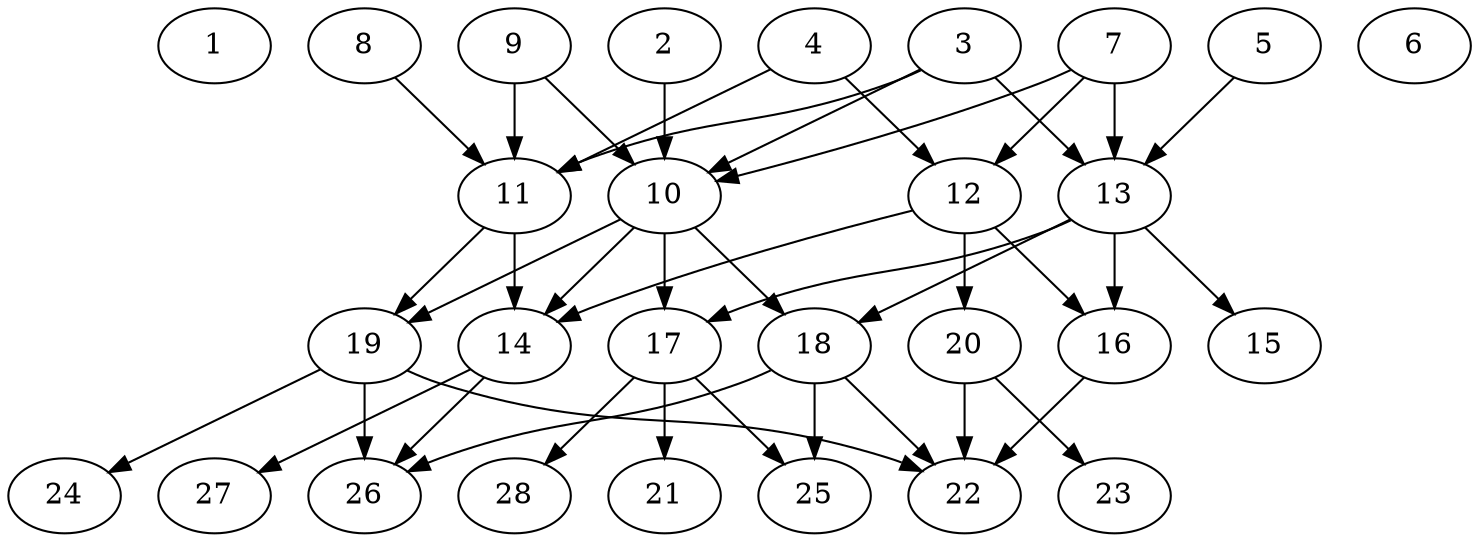 // DAG (tier=2-normal, mode=data, n=28, ccr=0.404, fat=0.644, density=0.561, regular=0.416, jump=0.197, mindata=2097152, maxdata=16777216)
// DAG automatically generated by daggen at Sun Aug 24 16:33:34 2025
// /home/ermia/Project/Environments/daggen/bin/daggen --dot --ccr 0.404 --fat 0.644 --regular 0.416 --density 0.561 --jump 0.197 --mindata 2097152 --maxdata 16777216 -n 28 
digraph G {
  1 [size="295552282145803776", alpha="0.11", expect_size="147776141072901888"]
  2 [size="1944582551686467", alpha="0.18", expect_size="972291275843233"]
  2 -> 10 [size ="216650263560192"]
  3 [size="44465006471452736", alpha="0.09", expect_size="22232503235726368"]
  3 -> 10 [size ="1545857925120000"]
  3 -> 11 [size ="1545857925120000"]
  3 -> 13 [size ="1545857925120000"]
  4 [size="50405951999895552", alpha="0.11", expect_size="25202975999947776"]
  4 -> 11 [size ="1429914871922688"]
  4 -> 12 [size ="1429914871922688"]
  5 [size="33688753090682945536", alpha="0.17", expect_size="16844376545341472768"]
  5 -> 13 [size ="83447490019328"]
  6 [size="1064107109622218752000", alpha="0.18", expect_size="532053554811109376000"]
  7 [size="13442906520497552", alpha="0.01", expect_size="6721453260248776"]
  7 -> 10 [size ="404841008463872"]
  7 -> 12 [size ="404841008463872"]
  7 -> 13 [size ="404841008463872"]
  8 [size="35691422188593244", alpha="0.18", expect_size="17845711094296622"]
  8 -> 11 [size ="865407799918592"]
  9 [size="1838421973163210496", alpha="0.20", expect_size="919210986581605248"]
  9 -> 10 [size ="1425537360723968"]
  9 -> 11 [size ="1425537360723968"]
  10 [size="685766777412116224", alpha="0.03", expect_size="342883388706058112"]
  10 -> 14 [size ="437648183263232"]
  10 -> 17 [size ="437648183263232"]
  10 -> 18 [size ="437648183263232"]
  10 -> 19 [size ="437648183263232"]
  11 [size="3013138824411742208000", alpha="0.12", expect_size="1506569412205871104000"]
  11 -> 14 [size ="1668922159923200"]
  11 -> 19 [size ="1668922159923200"]
  12 [size="12134248651012832", alpha="0.08", expect_size="6067124325506416"]
  12 -> 14 [size ="362865420664832"]
  12 -> 16 [size ="362865420664832"]
  12 -> 20 [size ="362865420664832"]
  13 [size="3751458177062352715776", alpha="0.09", expect_size="1875729088531176357888"]
  13 -> 15 [size ="1931479307255808"]
  13 -> 16 [size ="1931479307255808"]
  13 -> 17 [size ="1931479307255808"]
  13 -> 18 [size ="1931479307255808"]
  14 [size="617954669110879059968", alpha="0.16", expect_size="308977334555439529984"]
  14 -> 26 [size ="580400439099392"]
  14 -> 27 [size ="580400439099392"]
  15 [size="233672048017145856000", alpha="0.17", expect_size="116836024008572928000"]
  16 [size="56396913439670272000", alpha="0.18", expect_size="28198456719835136000"]
  16 -> 22 [size ="117650436915200"]
  17 [size="45174005762042626048", alpha="0.09", expect_size="22587002881021313024"]
  17 -> 21 [size ="101472662454272"]
  17 -> 25 [size ="101472662454272"]
  17 -> 28 [size ="101472662454272"]
  18 [size="1431100095125782528000", alpha="0.09", expect_size="715550047562891264000"]
  18 -> 22 [size ="1015944524595200"]
  18 -> 25 [size ="1015944524595200"]
  18 -> 26 [size ="1015944524595200"]
  19 [size="17917274553196158", alpha="0.18", expect_size="8958637276598079"]
  19 -> 22 [size ="880984228626432"]
  19 -> 24 [size ="880984228626432"]
  19 -> 26 [size ="880984228626432"]
  20 [size="22880229105345280", alpha="0.12", expect_size="11440114552672640"]
  20 -> 22 [size ="1152049152524288"]
  20 -> 23 [size ="1152049152524288"]
  21 [size="179180257303574304", alpha="0.11", expect_size="89590128651787152"]
  22 [size="13290683718549704", alpha="0.13", expect_size="6645341859274852"]
  23 [size="3941484753863703527424", alpha="0.01", expect_size="1970742376931851763712"]
  24 [size="37374614078893872", alpha="0.00", expect_size="18687307039446936"]
  25 [size="1041754861870614272", alpha="0.20", expect_size="520877430935307136"]
  26 [size="513804529448737408", alpha="0.02", expect_size="256902264724368704"]
  27 [size="316050579928794529792", alpha="0.20", expect_size="158025289964397264896"]
  28 [size="2143798757924811046912", alpha="0.17", expect_size="1071899378962405523456"]
}